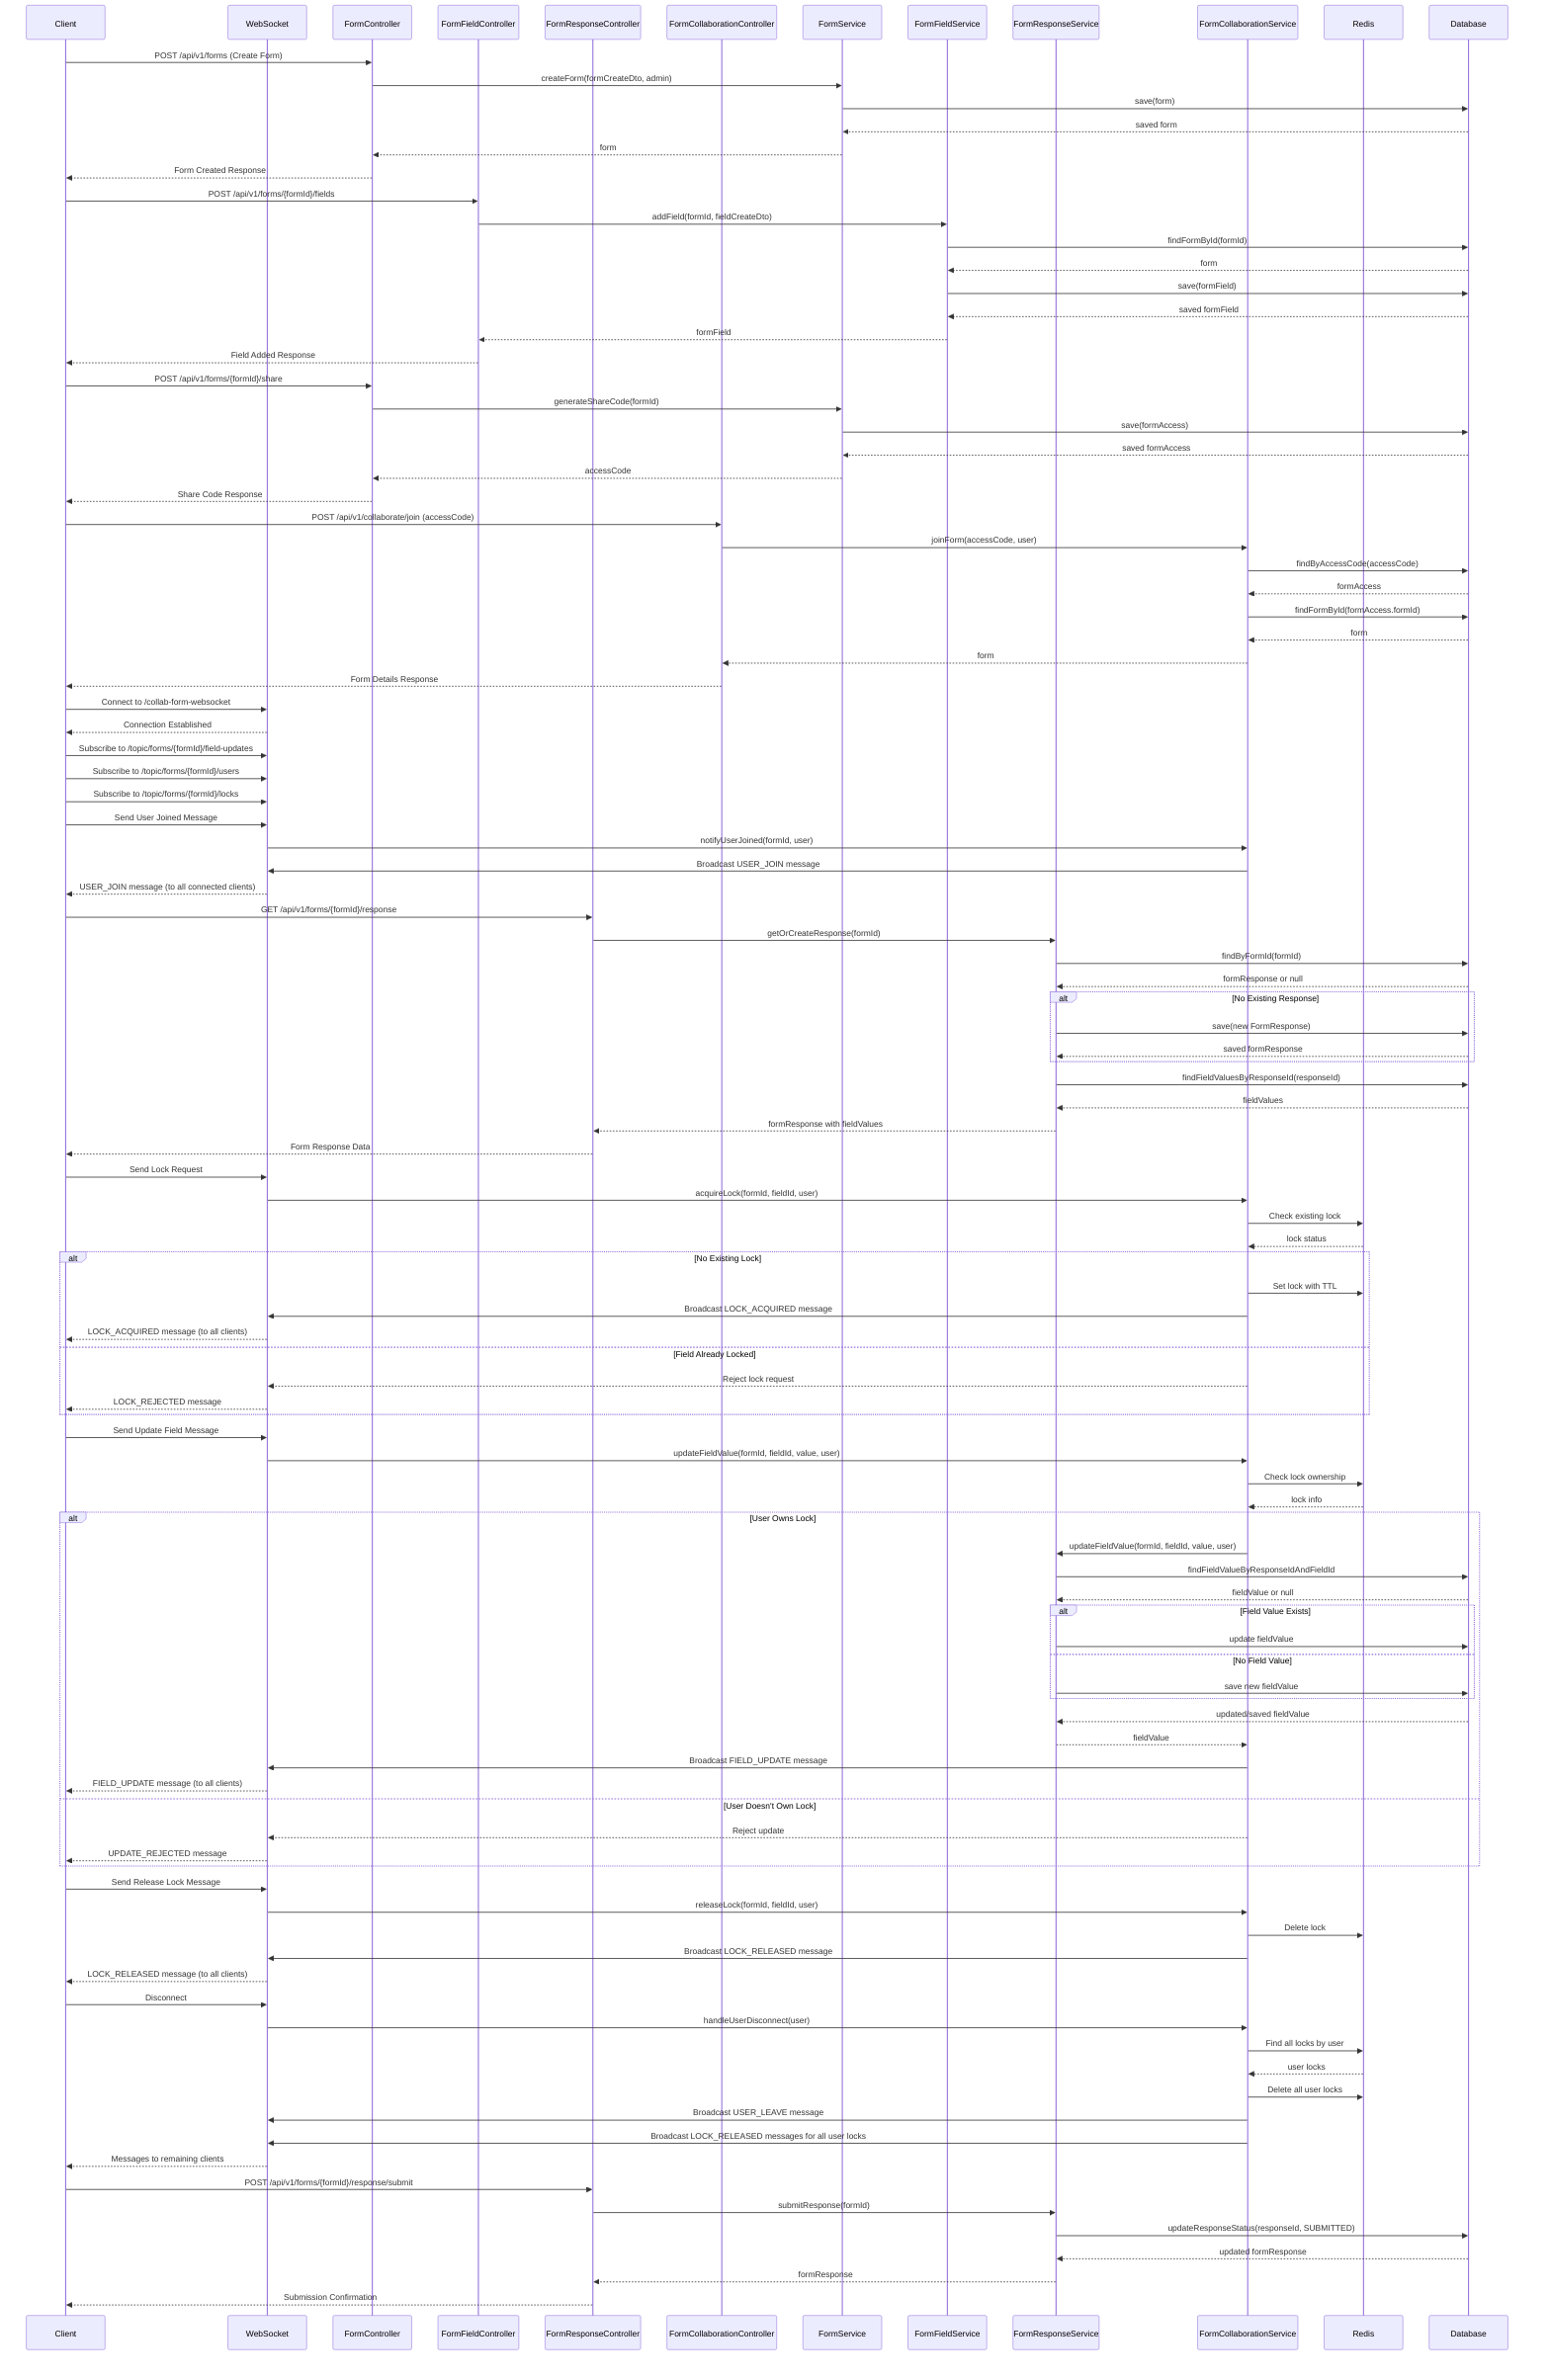 sequenceDiagram
    participant Client
    participant WS as WebSocket
    participant FC as FormController
    participant FFC as FormFieldController
    participant FRC as FormResponseController
    participant FCC as FormCollaborationController
    participant FS as FormService
    participant FFS as FormFieldService
    participant FRS as FormResponseService
    participant FCS as FormCollaborationService
    participant Redis
    participant DB as Database
    
    %% Form Creation Flow
    Client->>FC: POST /api/v1/forms (Create Form)
    FC->>FS: createForm(formCreateDto, admin)
    FS->>DB: save(form)
    DB-->>FS: saved form
    FS-->>FC: form
    FC-->>Client: Form Created Response
    
    %% Add Fields to Form
    Client->>FFC: POST /api/v1/forms/{formId}/fields
    FFC->>FFS: addField(formId, fieldCreateDto)
    FFS->>DB: findFormById(formId)
    DB-->>FFS: form
    FFS->>DB: save(formField)
    DB-->>FFS: saved formField
    FFS-->>FFC: formField
    FFC-->>Client: Field Added Response
    
    %% Share Form
    Client->>FC: POST /api/v1/forms/{formId}/share
    FC->>FS: generateShareCode(formId)
    FS->>DB: save(formAccess)
    DB-->>FS: saved formAccess
    FS-->>FC: accessCode
    FC-->>Client: Share Code Response
    
    %% Join Form
    Client->>FCC: POST /api/v1/collaborate/join (accessCode)
    FCC->>FCS: joinForm(accessCode, user)
    FCS->>DB: findByAccessCode(accessCode)
    DB-->>FCS: formAccess
    FCS->>DB: findFormById(formAccess.formId)
    DB-->>FCS: form
    FCS-->>FCC: form
    FCC-->>Client: Form Details Response
    
    %% WebSocket Connection
    Client->>WS: Connect to /collab-form-websocket
    WS-->>Client: Connection Established
    Client->>WS: Subscribe to /topic/forms/{formId}/field-updates
    Client->>WS: Subscribe to /topic/forms/{formId}/users
    Client->>WS: Subscribe to /topic/forms/{formId}/locks
    
    %% Notify User Joined
    Client->>WS: Send User Joined Message
    WS->>FCS: notifyUserJoined(formId, user)
    FCS->>WS: Broadcast USER_JOIN message
    WS-->>Client: USER_JOIN message (to all connected clients)
    
    %% Get Form Response
    Client->>FRC: GET /api/v1/forms/{formId}/response
    FRC->>FRS: getOrCreateResponse(formId)
    FRS->>DB: findByFormId(formId)
    DB-->>FRS: formResponse or null
    alt No Existing Response
        FRS->>DB: save(new FormResponse)
        DB-->>FRS: saved formResponse
    end
    FRS->>DB: findFieldValuesByResponseId(responseId)
    DB-->>FRS: fieldValues
    FRS-->>FRC: formResponse with fieldValues
    FRC-->>Client: Form Response Data
    
    %% Acquire Lock for Editing
    Client->>WS: Send Lock Request
    WS->>FCS: acquireLock(formId, fieldId, user)
    FCS->>Redis: Check existing lock
    Redis-->>FCS: lock status
    alt No Existing Lock
        FCS->>Redis: Set lock with TTL
        FCS->>WS: Broadcast LOCK_ACQUIRED message
        WS-->>Client: LOCK_ACQUIRED message (to all clients)
    else Field Already Locked
        FCS-->>WS: Reject lock request
        WS-->>Client: LOCK_REJECTED message
    end
    
    %% Update Field Value
    Client->>WS: Send Update Field Message
    WS->>FCS: updateFieldValue(formId, fieldId, value, user)
    FCS->>Redis: Check lock ownership
    Redis-->>FCS: lock info
    alt User Owns Lock
        FCS->>FRS: updateFieldValue(formId, fieldId, value, user)
        FRS->>DB: findFieldValueByResponseIdAndFieldId
        DB-->>FRS: fieldValue or null
        alt Field Value Exists
            FRS->>DB: update fieldValue
        else No Field Value
            FRS->>DB: save new fieldValue
        end
        DB-->>FRS: updated/saved fieldValue
        FRS-->>FCS: fieldValue
        FCS->>WS: Broadcast FIELD_UPDATE message
        WS-->>Client: FIELD_UPDATE message (to all clients)
    else User Doesn't Own Lock
        FCS-->>WS: Reject update
        WS-->>Client: UPDATE_REJECTED message
    end
    
    %% Release Lock
    Client->>WS: Send Release Lock Message
    WS->>FCS: releaseLock(formId, fieldId, user)
    FCS->>Redis: Delete lock
    FCS->>WS: Broadcast LOCK_RELEASED message
    WS-->>Client: LOCK_RELEASED message (to all clients)
    
    %% Handle Disconnection
    Client->>WS: Disconnect
    WS->>FCS: handleUserDisconnect(user)
    FCS->>Redis: Find all locks by user
    Redis-->>FCS: user locks
    FCS->>Redis: Delete all user locks
    FCS->>WS: Broadcast USER_LEAVE message
    FCS->>WS: Broadcast LOCK_RELEASED messages for all user locks
    WS-->>Client: Messages to remaining clients
    
    %% Submit Form Response
    Client->>FRC: POST /api/v1/forms/{formId}/response/submit
    FRC->>FRS: submitResponse(formId)
    FRS->>DB: updateResponseStatus(responseId, SUBMITTED)
    DB-->>FRS: updated formResponse
    FRS-->>FRC: formResponse
    FRC-->>Client: Submission Confirmation